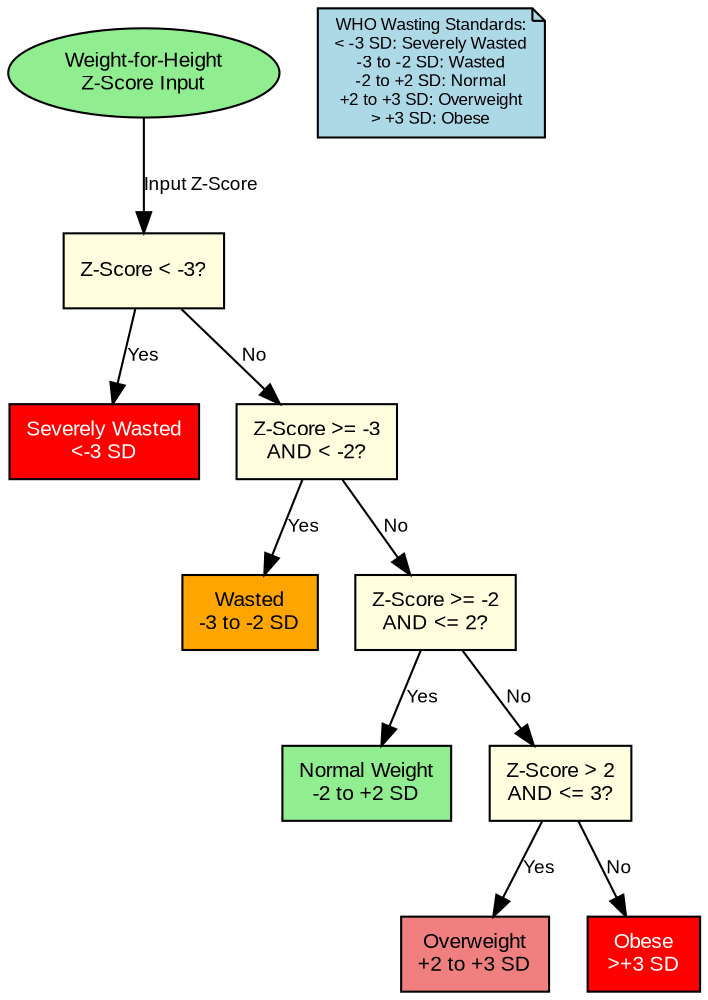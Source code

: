 digraph WeightForHeightTree {
    graph [rankdir=TB, bgcolor=white, fontname="Arial", fontsize=12];
    node [shape=box, style=filled, fontname="Arial", fontsize=10];
    edge [fontname="Arial", fontsize=9, labeldistance=2];

    // Weight-for-Height Decision Tree (Wasting Assessment)
    root [label="Weight-for-Height\nZ-Score Input", shape=ellipse, fillcolor=lightgreen];
    
    // First decision
    decision1 [label="Z-Score < -3?", fillcolor=lightyellow];
    
    // Severely wasted path
    severe_wasted [label="Severely Wasted\n<-3 SD", fillcolor=red, fontcolor=white];
    
    // Second decision
    decision2 [label="Z-Score >= -3\nAND < -2?", fillcolor=lightyellow];
    
    // Wasted path
    wasted [label="Wasted\n-3 to -2 SD", fillcolor=orange];
    
    // Third decision
    decision3 [label="Z-Score >= -2\nAND <= 2?", fillcolor=lightyellow];
    
    // Normal path
    normal [label="Normal Weight\n-2 to +2 SD", fillcolor=lightgreen];
    
    // Fourth decision
    decision4 [label="Z-Score > 2\nAND <= 3?", fillcolor=lightyellow];
    
    // Overweight path
    overweight [label="Overweight\n+2 to +3 SD", fillcolor=lightcoral];
    
    // Obese path
    obese [label="Obese\n>+3 SD", fillcolor=red, fontcolor=white];

    // Connections
    root -> decision1 [label="Input Z-Score"];
    decision1 -> severe_wasted [label="Yes"];
    decision1 -> decision2 [label="No"];
    decision2 -> wasted [label="Yes"];
    decision2 -> decision3 [label="No"];
    decision3 -> normal [label="Yes"];
    decision3 -> decision4 [label="No"];
    decision4 -> overweight [label="Yes"];
    decision4 -> obese [label="No"];
    
    // Add WHO classification reference
    who_ref [label="WHO Wasting Standards:\n< -3 SD: Severely Wasted\n-3 to -2 SD: Wasted\n-2 to +2 SD: Normal\n+2 to +3 SD: Overweight\n> +3 SD: Obese", 
             shape=note, fillcolor=lightblue, fontsize=8];
}
